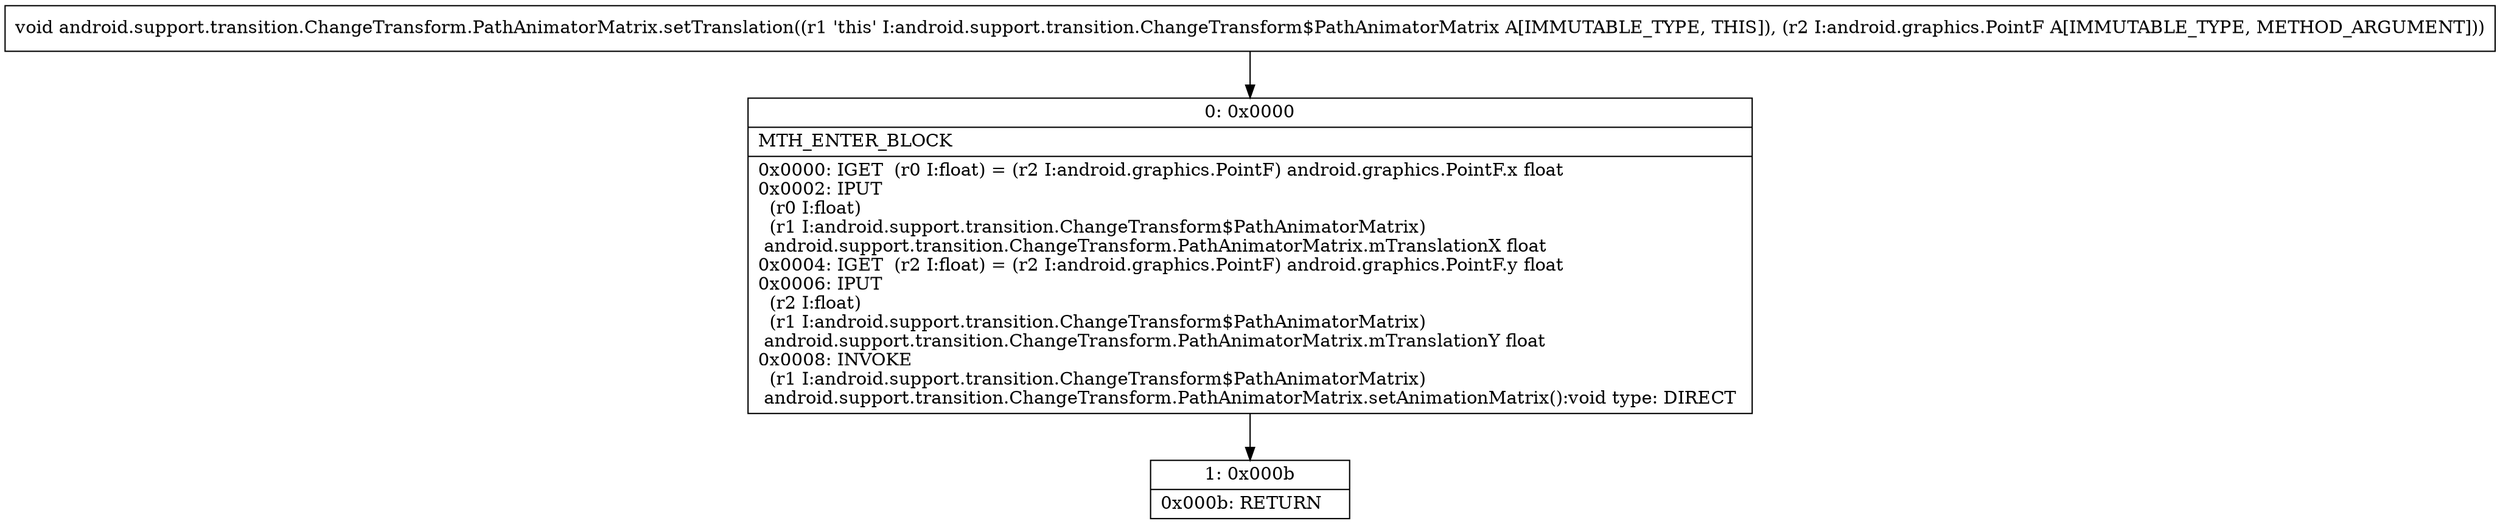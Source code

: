 digraph "CFG forandroid.support.transition.ChangeTransform.PathAnimatorMatrix.setTranslation(Landroid\/graphics\/PointF;)V" {
Node_0 [shape=record,label="{0\:\ 0x0000|MTH_ENTER_BLOCK\l|0x0000: IGET  (r0 I:float) = (r2 I:android.graphics.PointF) android.graphics.PointF.x float \l0x0002: IPUT  \l  (r0 I:float)\l  (r1 I:android.support.transition.ChangeTransform$PathAnimatorMatrix)\l android.support.transition.ChangeTransform.PathAnimatorMatrix.mTranslationX float \l0x0004: IGET  (r2 I:float) = (r2 I:android.graphics.PointF) android.graphics.PointF.y float \l0x0006: IPUT  \l  (r2 I:float)\l  (r1 I:android.support.transition.ChangeTransform$PathAnimatorMatrix)\l android.support.transition.ChangeTransform.PathAnimatorMatrix.mTranslationY float \l0x0008: INVOKE  \l  (r1 I:android.support.transition.ChangeTransform$PathAnimatorMatrix)\l android.support.transition.ChangeTransform.PathAnimatorMatrix.setAnimationMatrix():void type: DIRECT \l}"];
Node_1 [shape=record,label="{1\:\ 0x000b|0x000b: RETURN   \l}"];
MethodNode[shape=record,label="{void android.support.transition.ChangeTransform.PathAnimatorMatrix.setTranslation((r1 'this' I:android.support.transition.ChangeTransform$PathAnimatorMatrix A[IMMUTABLE_TYPE, THIS]), (r2 I:android.graphics.PointF A[IMMUTABLE_TYPE, METHOD_ARGUMENT])) }"];
MethodNode -> Node_0;
Node_0 -> Node_1;
}

